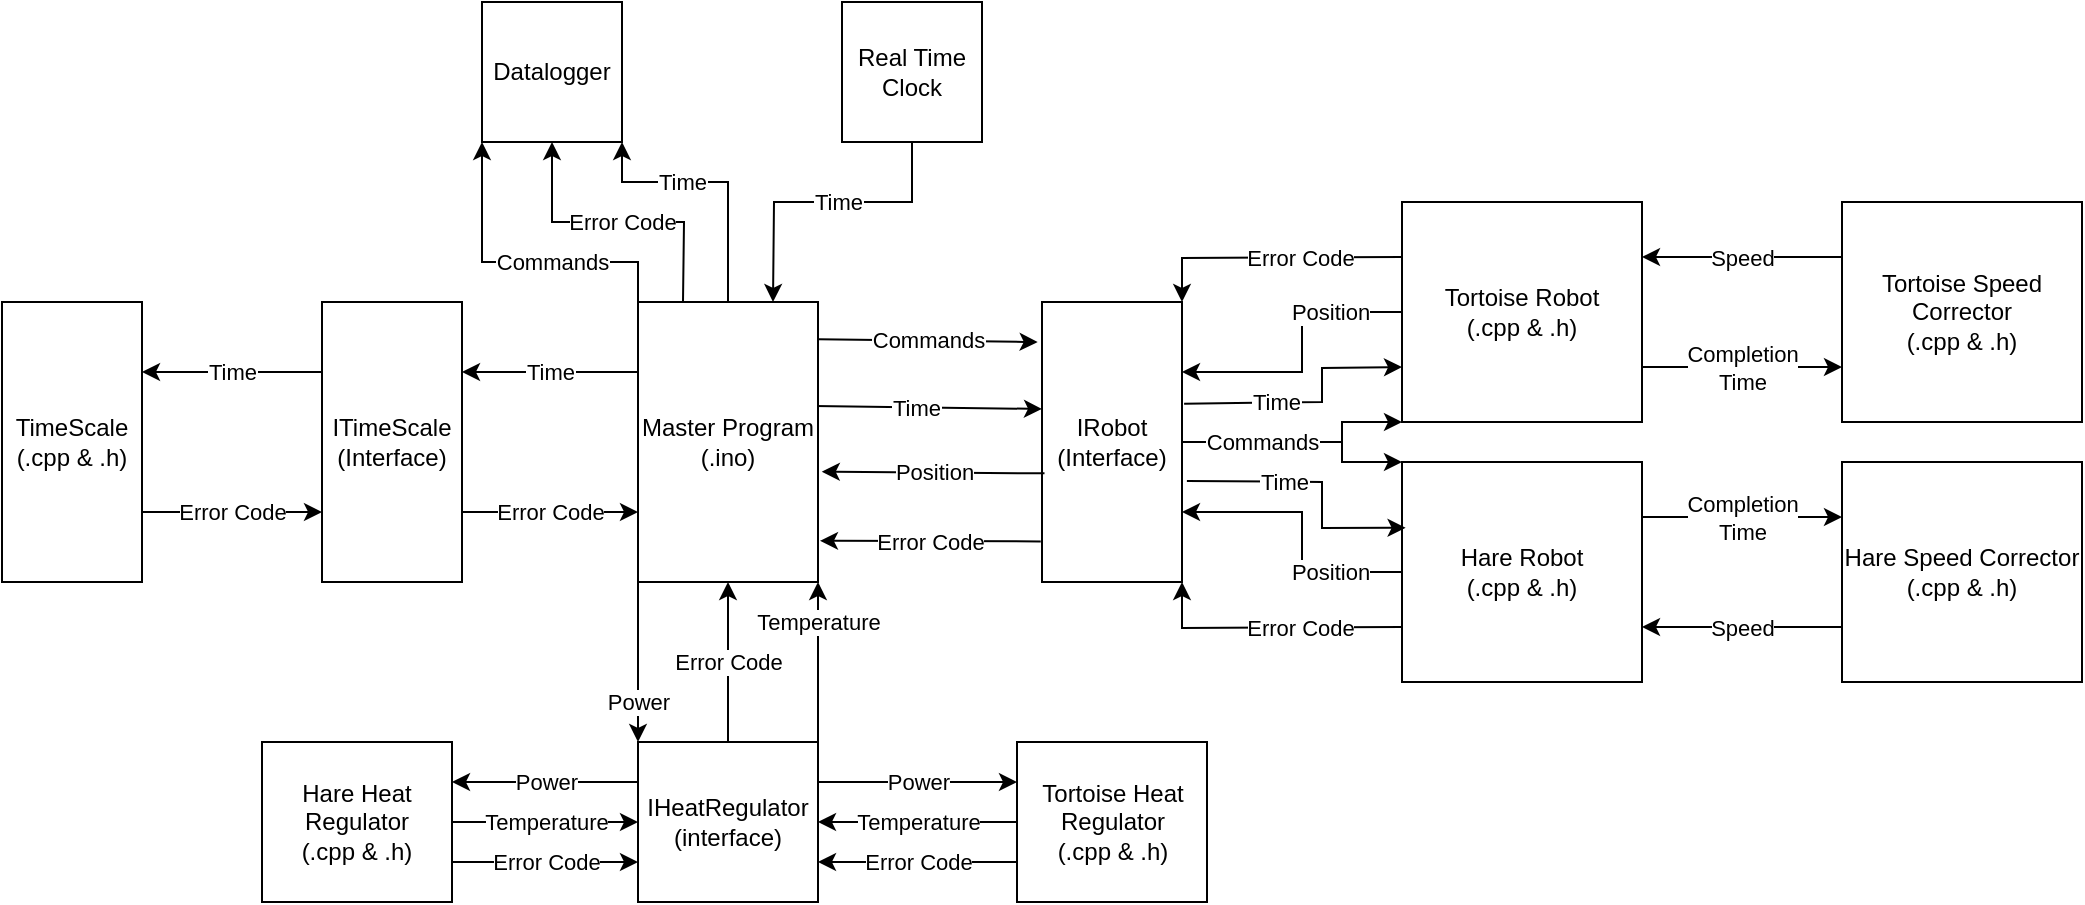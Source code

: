 <mxfile version="12.9.3" type="device"><diagram id="kch-Uc-XC8rPfv4gn16a" name="Page-1"><mxGraphModel dx="870" dy="655" grid="1" gridSize="10" guides="1" tooltips="1" connect="1" arrows="1" fold="1" page="1" pageScale="1" pageWidth="827" pageHeight="1169" math="0" shadow="0"><root><mxCell id="0"/><mxCell id="1" parent="0"/><mxCell id="U9x4q48XsVGT4hLTRmqz-3" value="Real Time Clock" style="whiteSpace=wrap;html=1;aspect=fixed;rounded=0;glass=0;" parent="1" vertex="1"><mxGeometry x="480" y="130" width="70" height="70" as="geometry"/></mxCell><mxCell id="U9x4q48XsVGT4hLTRmqz-4" value="Time" style="endArrow=classic;html=1;entryX=0.75;entryY=0;entryDx=0;entryDy=0;exitX=0.5;exitY=1;exitDx=0;exitDy=0;rounded=0;" parent="1" source="U9x4q48XsVGT4hLTRmqz-3" target="RIC0ayk8trxaEEzPeDdl-1" edge="1"><mxGeometry x="-0.098" width="50" height="50" relative="1" as="geometry"><mxPoint x="450" y="220" as="sourcePoint"/><mxPoint x="423" y="280" as="targetPoint"/><Array as="points"><mxPoint x="515" y="230"/><mxPoint x="446" y="230"/></Array><mxPoint as="offset"/></mxGeometry></mxCell><mxCell id="U9x4q48XsVGT4hLTRmqz-22" value="Commands" style="edgeStyle=orthogonalEdgeStyle;rounded=0;orthogonalLoop=1;jettySize=auto;html=1;entryX=0;entryY=1;entryDx=0;entryDy=0;exitX=1;exitY=0.5;exitDx=0;exitDy=0;" parent="1" source="U9x4q48XsVGT4hLTRmqz-5" target="U9x4q48XsVGT4hLTRmqz-6" edge="1"><mxGeometry x="-0.333" relative="1" as="geometry"><Array as="points"><mxPoint x="730" y="350"/><mxPoint x="730" y="340"/></Array><mxPoint as="offset"/><mxPoint x="670" y="350" as="sourcePoint"/></mxGeometry></mxCell><mxCell id="U9x4q48XsVGT4hLTRmqz-5" value="IRobot&lt;br&gt;(Interface)" style="rounded=0;whiteSpace=wrap;html=1;glass=0;" parent="1" vertex="1"><mxGeometry x="580" y="280" width="70" height="140" as="geometry"/></mxCell><mxCell id="U9x4q48XsVGT4hLTRmqz-6" value="Tortoise Robot&lt;br&gt;(.cpp &amp;amp; .h)" style="rounded=0;whiteSpace=wrap;html=1;glass=0;" parent="1" vertex="1"><mxGeometry x="760" y="230" width="120" height="110" as="geometry"/></mxCell><mxCell id="U9x4q48XsVGT4hLTRmqz-7" value="Hare Robot&lt;br&gt;(.cpp &amp;amp; .h)" style="rounded=0;whiteSpace=wrap;html=1;glass=0;" parent="1" vertex="1"><mxGeometry x="760" y="360" width="120" height="110" as="geometry"/></mxCell><mxCell id="U9x4q48XsVGT4hLTRmqz-8" value="IHeatRegulator&lt;br&gt;(interface)" style="rounded=0;whiteSpace=wrap;html=1;" parent="1" vertex="1"><mxGeometry x="378" y="500" width="90" height="80" as="geometry"/></mxCell><mxCell id="U9x4q48XsVGT4hLTRmqz-9" value="Hare Heat Regulator&lt;br&gt;(.cpp &amp;amp; .h)" style="rounded=0;whiteSpace=wrap;html=1;" parent="1" vertex="1"><mxGeometry x="190" y="500" width="95" height="80" as="geometry"/></mxCell><mxCell id="U9x4q48XsVGT4hLTRmqz-10" value="Tortoise Heat Regulator&lt;br&gt;(.cpp &amp;amp; .h)" style="rounded=0;whiteSpace=wrap;html=1;" parent="1" vertex="1"><mxGeometry x="567.5" y="500" width="95" height="80" as="geometry"/></mxCell><mxCell id="U9x4q48XsVGT4hLTRmqz-11" value="Tortoise Speed Corrector&lt;br&gt;(.cpp &amp;amp; .h)" style="rounded=0;whiteSpace=wrap;html=1;glass=0;" parent="1" vertex="1"><mxGeometry x="980" y="230" width="120" height="110" as="geometry"/></mxCell><mxCell id="U9x4q48XsVGT4hLTRmqz-12" value="Hare Speed Corrector&lt;br&gt;(.cpp &amp;amp; .h)" style="rounded=0;whiteSpace=wrap;html=1;glass=0;" parent="1" vertex="1"><mxGeometry x="980" y="360" width="120" height="110" as="geometry"/></mxCell><mxCell id="U9x4q48XsVGT4hLTRmqz-13" value="ITimeScale&lt;br&gt;(Interface)" style="rounded=0;whiteSpace=wrap;html=1;" parent="1" vertex="1"><mxGeometry x="220" y="280" width="70" height="140" as="geometry"/></mxCell><mxCell id="U9x4q48XsVGT4hLTRmqz-14" value="TimeScale&lt;br&gt;(.cpp &amp;amp; .h)" style="rounded=0;whiteSpace=wrap;html=1;glass=0;" parent="1" vertex="1"><mxGeometry x="60" y="280" width="70" height="140" as="geometry"/></mxCell><mxCell id="U9x4q48XsVGT4hLTRmqz-15" value="Time" style="endArrow=classic;html=1;entryX=1;entryY=0.25;entryDx=0;entryDy=0;exitX=0;exitY=0.25;exitDx=0;exitDy=0;" parent="1" source="RIC0ayk8trxaEEzPeDdl-1" target="U9x4q48XsVGT4hLTRmqz-13" edge="1"><mxGeometry width="50" height="50" relative="1" as="geometry"><mxPoint x="360" y="290" as="sourcePoint"/><mxPoint x="330" y="320" as="targetPoint"/></mxGeometry></mxCell><mxCell id="U9x4q48XsVGT4hLTRmqz-17" value="Time" style="endArrow=classic;html=1;entryX=1;entryY=0.25;entryDx=0;entryDy=0;exitX=0;exitY=0.25;exitDx=0;exitDy=0;" parent="1" source="U9x4q48XsVGT4hLTRmqz-13" target="U9x4q48XsVGT4hLTRmqz-14" edge="1"><mxGeometry width="50" height="50" relative="1" as="geometry"><mxPoint x="180" y="300" as="sourcePoint"/><mxPoint x="180" y="360" as="targetPoint"/></mxGeometry></mxCell><mxCell id="U9x4q48XsVGT4hLTRmqz-18" value="Commands" style="endArrow=classic;html=1;entryX=-0.031;entryY=0.143;entryDx=0;entryDy=0;entryPerimeter=0;exitX=1.003;exitY=0.133;exitDx=0;exitDy=0;exitPerimeter=0;" parent="1" source="RIC0ayk8trxaEEzPeDdl-1" target="U9x4q48XsVGT4hLTRmqz-5" edge="1"><mxGeometry width="50" height="50" relative="1" as="geometry"><mxPoint x="480" y="300" as="sourcePoint"/><mxPoint x="550" y="310" as="targetPoint"/></mxGeometry></mxCell><mxCell id="U9x4q48XsVGT4hLTRmqz-19" value="Position" style="endArrow=classic;html=1;entryX=1.021;entryY=0.606;entryDx=0;entryDy=0;entryPerimeter=0;exitX=0.018;exitY=0.612;exitDx=0;exitDy=0;exitPerimeter=0;" parent="1" source="U9x4q48XsVGT4hLTRmqz-5" target="RIC0ayk8trxaEEzPeDdl-1" edge="1"><mxGeometry width="50" height="50" relative="1" as="geometry"><mxPoint x="577" y="365" as="sourcePoint"/><mxPoint x="490" y="360" as="targetPoint"/></mxGeometry></mxCell><mxCell id="U9x4q48XsVGT4hLTRmqz-26" value="Completion&lt;br&gt;Time" style="endArrow=classic;html=1;entryX=0;entryY=0.25;entryDx=0;entryDy=0;exitX=1;exitY=0.25;exitDx=0;exitDy=0;" parent="1" source="U9x4q48XsVGT4hLTRmqz-7" target="U9x4q48XsVGT4hLTRmqz-12" edge="1"><mxGeometry width="50" height="50" relative="1" as="geometry"><mxPoint x="380" y="630" as="sourcePoint"/><mxPoint x="430" y="580" as="targetPoint"/></mxGeometry></mxCell><mxCell id="U9x4q48XsVGT4hLTRmqz-27" value="Speed" style="endArrow=classic;html=1;entryX=1;entryY=0.75;entryDx=0;entryDy=0;exitX=0;exitY=0.75;exitDx=0;exitDy=0;" parent="1" source="U9x4q48XsVGT4hLTRmqz-12" target="U9x4q48XsVGT4hLTRmqz-7" edge="1"><mxGeometry width="50" height="50" relative="1" as="geometry"><mxPoint x="1030" y="490" as="sourcePoint"/><mxPoint x="430" y="580" as="targetPoint"/></mxGeometry></mxCell><mxCell id="U9x4q48XsVGT4hLTRmqz-28" value="Completion&lt;br&gt;Time" style="endArrow=classic;html=1;entryX=0;entryY=0.75;entryDx=0;entryDy=0;exitX=1;exitY=0.75;exitDx=0;exitDy=0;" parent="1" source="U9x4q48XsVGT4hLTRmqz-6" target="U9x4q48XsVGT4hLTRmqz-11" edge="1"><mxGeometry width="50" height="50" relative="1" as="geometry"><mxPoint x="740" y="200" as="sourcePoint"/><mxPoint x="775" y="320.0" as="targetPoint"/><Array as="points"/></mxGeometry></mxCell><mxCell id="U9x4q48XsVGT4hLTRmqz-29" value="Speed" style="endArrow=classic;html=1;entryX=1;entryY=0.25;entryDx=0;entryDy=0;exitX=0;exitY=0.25;exitDx=0;exitDy=0;" parent="1" source="U9x4q48XsVGT4hLTRmqz-11" target="U9x4q48XsVGT4hLTRmqz-6" edge="1"><mxGeometry width="50" height="50" relative="1" as="geometry"><mxPoint x="887.5" y="340.0" as="sourcePoint"/><mxPoint x="880" y="280.0" as="targetPoint"/></mxGeometry></mxCell><mxCell id="U9x4q48XsVGT4hLTRmqz-37" value="Time" style="endArrow=classic;html=1;entryX=0;entryY=0.382;entryDx=0;entryDy=0;entryPerimeter=0;exitX=0.979;exitY=0.371;exitDx=0;exitDy=0;exitPerimeter=0;" parent="1" source="RIC0ayk8trxaEEzPeDdl-1" target="U9x4q48XsVGT4hLTRmqz-5" edge="1"><mxGeometry x="-0.115" width="50" height="50" relative="1" as="geometry"><mxPoint x="490" y="333" as="sourcePoint"/><mxPoint x="570" y="330" as="targetPoint"/><mxPoint as="offset"/></mxGeometry></mxCell><mxCell id="U9x4q48XsVGT4hLTRmqz-44" value="Time" style="endArrow=classic;html=1;strokeColor=#000000;rounded=0;exitX=1.015;exitY=0.363;exitDx=0;exitDy=0;exitPerimeter=0;entryX=0;entryY=0.75;entryDx=0;entryDy=0;" parent="1" source="U9x4q48XsVGT4hLTRmqz-5" target="U9x4q48XsVGT4hLTRmqz-6" edge="1"><mxGeometry x="-0.269" width="50" height="50" relative="1" as="geometry"><mxPoint x="660" y="320" as="sourcePoint"/><mxPoint x="750" y="310" as="targetPoint"/><Array as="points"><mxPoint x="720" y="330"/><mxPoint x="720" y="313"/></Array><mxPoint as="offset"/></mxGeometry></mxCell><mxCell id="U9x4q48XsVGT4hLTRmqz-46" value="Position" style="endArrow=classic;html=1;strokeColor=#000000;entryX=1;entryY=0.25;entryDx=0;entryDy=0;exitX=0;exitY=0.5;exitDx=0;exitDy=0;rounded=0;" parent="1" source="U9x4q48XsVGT4hLTRmqz-6" target="U9x4q48XsVGT4hLTRmqz-5" edge="1"><mxGeometry x="-0.484" width="50" height="50" relative="1" as="geometry"><mxPoint x="738.8" y="258" as="sourcePoint"/><mxPoint x="630" y="241.5" as="targetPoint"/><Array as="points"><mxPoint x="710" y="285"/><mxPoint x="710" y="315"/></Array><mxPoint as="offset"/></mxGeometry></mxCell><mxCell id="RIC0ayk8trxaEEzPeDdl-1" value="Master Program&lt;br&gt;(.ino)" style="rounded=0;whiteSpace=wrap;html=1;" parent="1" vertex="1"><mxGeometry x="378" y="280" width="90" height="140" as="geometry"/></mxCell><mxCell id="RIC0ayk8trxaEEzPeDdl-3" value="Error Code" style="endArrow=classic;html=1;exitX=-0.009;exitY=0.855;exitDx=0;exitDy=0;exitPerimeter=0;entryX=1.011;entryY=0.853;entryDx=0;entryDy=0;entryPerimeter=0;" parent="1" source="U9x4q48XsVGT4hLTRmqz-5" target="RIC0ayk8trxaEEzPeDdl-1" edge="1"><mxGeometry width="50" height="50" relative="1" as="geometry"><mxPoint x="560" y="410" as="sourcePoint"/><mxPoint x="500" y="410" as="targetPoint"/></mxGeometry></mxCell><mxCell id="RIC0ayk8trxaEEzPeDdl-4" value="" style="endArrow=classic;html=1;rounded=0;entryX=0;entryY=0;entryDx=0;entryDy=0;" parent="1" target="U9x4q48XsVGT4hLTRmqz-7" edge="1"><mxGeometry width="50" height="50" relative="1" as="geometry"><mxPoint x="730" y="350" as="sourcePoint"/><mxPoint x="700" y="390" as="targetPoint"/><Array as="points"><mxPoint x="730" y="360"/></Array></mxGeometry></mxCell><mxCell id="RIC0ayk8trxaEEzPeDdl-5" value="Error Code" style="endArrow=classic;html=1;rounded=0;exitX=0;exitY=0.25;exitDx=0;exitDy=0;entryX=1;entryY=0;entryDx=0;entryDy=0;" parent="1" source="U9x4q48XsVGT4hLTRmqz-6" target="U9x4q48XsVGT4hLTRmqz-5" edge="1"><mxGeometry x="-0.226" width="50" height="50" relative="1" as="geometry"><mxPoint x="730" y="190" as="sourcePoint"/><mxPoint x="690" y="280" as="targetPoint"/><Array as="points"><mxPoint x="650" y="258"/></Array><mxPoint as="offset"/></mxGeometry></mxCell><mxCell id="RIC0ayk8trxaEEzPeDdl-6" value="Error Code" style="endArrow=classic;html=1;entryX=0;entryY=0.75;entryDx=0;entryDy=0;exitX=1;exitY=0.75;exitDx=0;exitDy=0;" parent="1" source="U9x4q48XsVGT4hLTRmqz-13" target="RIC0ayk8trxaEEzPeDdl-1" edge="1"><mxGeometry width="50" height="50" relative="1" as="geometry"><mxPoint x="260" y="360" as="sourcePoint"/><mxPoint x="310" y="310" as="targetPoint"/></mxGeometry></mxCell><mxCell id="RIC0ayk8trxaEEzPeDdl-7" value="Error Code" style="endArrow=classic;html=1;entryX=0;entryY=0.75;entryDx=0;entryDy=0;exitX=1;exitY=0.75;exitDx=0;exitDy=0;" parent="1" source="U9x4q48XsVGT4hLTRmqz-14" target="U9x4q48XsVGT4hLTRmqz-13" edge="1"><mxGeometry width="50" height="50" relative="1" as="geometry"><mxPoint x="180.0" y="480" as="sourcePoint"/><mxPoint x="265.25" y="480" as="targetPoint"/></mxGeometry></mxCell><mxCell id="RIC0ayk8trxaEEzPeDdl-8" value="Time" style="endArrow=classic;html=1;strokeColor=#000000;rounded=0;entryX=0.015;entryY=0.299;entryDx=0;entryDy=0;exitX=1.035;exitY=0.639;exitDx=0;exitDy=0;exitPerimeter=0;entryPerimeter=0;" parent="1" source="U9x4q48XsVGT4hLTRmqz-5" target="U9x4q48XsVGT4hLTRmqz-7" edge="1"><mxGeometry x="-0.269" width="50" height="50" relative="1" as="geometry"><mxPoint x="651.05" y="420.0" as="sourcePoint"/><mxPoint x="760" y="394.18" as="targetPoint"/><Array as="points"><mxPoint x="720" y="370"/><mxPoint x="720" y="393"/></Array><mxPoint as="offset"/></mxGeometry></mxCell><mxCell id="RIC0ayk8trxaEEzPeDdl-9" value="Position" style="endArrow=classic;html=1;strokeColor=#000000;rounded=0;exitX=0;exitY=0.5;exitDx=0;exitDy=0;entryX=1;entryY=0.75;entryDx=0;entryDy=0;" parent="1" source="U9x4q48XsVGT4hLTRmqz-7" target="U9x4q48XsVGT4hLTRmqz-5" edge="1"><mxGeometry x="-0.484" width="50" height="50" relative="1" as="geometry"><mxPoint x="740" y="440" as="sourcePoint"/><mxPoint x="670" y="400" as="targetPoint"/><Array as="points"><mxPoint x="710" y="415"/><mxPoint x="710" y="385"/></Array><mxPoint as="offset"/></mxGeometry></mxCell><mxCell id="RIC0ayk8trxaEEzPeDdl-11" value="Error Code" style="endArrow=classic;html=1;rounded=0;entryX=1;entryY=1;entryDx=0;entryDy=0;exitX=0;exitY=0.75;exitDx=0;exitDy=0;" parent="1" source="U9x4q48XsVGT4hLTRmqz-7" target="U9x4q48XsVGT4hLTRmqz-5" edge="1"><mxGeometry x="-0.226" width="50" height="50" relative="1" as="geometry"><mxPoint x="730" y="450" as="sourcePoint"/><mxPoint x="630" y="430" as="targetPoint"/><Array as="points"><mxPoint x="650" y="443"/></Array><mxPoint as="offset"/></mxGeometry></mxCell><mxCell id="2l_9dH3ABDZN8Ph0uFlI-3" value="Temperature" style="endArrow=classic;html=1;entryX=1;entryY=1;entryDx=0;entryDy=0;exitX=1;exitY=0;exitDx=0;exitDy=0;" parent="1" source="U9x4q48XsVGT4hLTRmqz-8" target="RIC0ayk8trxaEEzPeDdl-1" edge="1"><mxGeometry x="0.5" width="50" height="50" relative="1" as="geometry"><mxPoint x="400" y="440" as="sourcePoint"/><mxPoint x="450" y="390" as="targetPoint"/><mxPoint as="offset"/></mxGeometry></mxCell><mxCell id="2l_9dH3ABDZN8Ph0uFlI-4" value="Power" style="endArrow=classic;html=1;entryX=0;entryY=0;entryDx=0;entryDy=0;exitX=0;exitY=1;exitDx=0;exitDy=0;" parent="1" source="RIC0ayk8trxaEEzPeDdl-1" target="U9x4q48XsVGT4hLTRmqz-8" edge="1"><mxGeometry x="0.5" width="50" height="50" relative="1" as="geometry"><mxPoint x="400" y="440" as="sourcePoint"/><mxPoint x="450" y="390" as="targetPoint"/><mxPoint as="offset"/></mxGeometry></mxCell><mxCell id="2l_9dH3ABDZN8Ph0uFlI-5" value="Error Code" style="endArrow=classic;html=1;entryX=0.5;entryY=1;entryDx=0;entryDy=0;exitX=0.5;exitY=0;exitDx=0;exitDy=0;" parent="1" source="U9x4q48XsVGT4hLTRmqz-8" target="RIC0ayk8trxaEEzPeDdl-1" edge="1"><mxGeometry width="50" height="50" relative="1" as="geometry"><mxPoint x="400" y="440" as="sourcePoint"/><mxPoint x="450" y="390" as="targetPoint"/></mxGeometry></mxCell><mxCell id="2l_9dH3ABDZN8Ph0uFlI-6" value="Power" style="endArrow=classic;html=1;exitX=1;exitY=0.25;exitDx=0;exitDy=0;entryX=0;entryY=0.25;entryDx=0;entryDy=0;" parent="1" source="U9x4q48XsVGT4hLTRmqz-8" target="U9x4q48XsVGT4hLTRmqz-10" edge="1"><mxGeometry width="50" height="50" relative="1" as="geometry"><mxPoint x="490" y="620" as="sourcePoint"/><mxPoint x="550" y="520" as="targetPoint"/></mxGeometry></mxCell><mxCell id="2l_9dH3ABDZN8Ph0uFlI-7" value="Error Code" style="endArrow=classic;html=1;entryX=1;entryY=0.75;entryDx=0;entryDy=0;exitX=0;exitY=0.75;exitDx=0;exitDy=0;" parent="1" source="U9x4q48XsVGT4hLTRmqz-10" target="U9x4q48XsVGT4hLTRmqz-8" edge="1"><mxGeometry width="50" height="50" relative="1" as="geometry"><mxPoint x="400" y="440" as="sourcePoint"/><mxPoint x="450" y="390" as="targetPoint"/></mxGeometry></mxCell><mxCell id="2l_9dH3ABDZN8Ph0uFlI-8" value="Temperature" style="endArrow=classic;html=1;entryX=1;entryY=0.5;entryDx=0;entryDy=0;exitX=0;exitY=0.5;exitDx=0;exitDy=0;" parent="1" source="U9x4q48XsVGT4hLTRmqz-10" target="U9x4q48XsVGT4hLTRmqz-8" edge="1"><mxGeometry width="50" height="50" relative="1" as="geometry"><mxPoint x="400" y="440" as="sourcePoint"/><mxPoint x="450" y="390" as="targetPoint"/></mxGeometry></mxCell><mxCell id="2l_9dH3ABDZN8Ph0uFlI-9" value="Power" style="endArrow=classic;html=1;exitX=0;exitY=0.25;exitDx=0;exitDy=0;entryX=1;entryY=0.25;entryDx=0;entryDy=0;" parent="1" source="U9x4q48XsVGT4hLTRmqz-8" target="U9x4q48XsVGT4hLTRmqz-9" edge="1"><mxGeometry width="50" height="50" relative="1" as="geometry"><mxPoint x="290" y="585.0" as="sourcePoint"/><mxPoint x="389.5" y="585.0" as="targetPoint"/></mxGeometry></mxCell><mxCell id="2l_9dH3ABDZN8Ph0uFlI-10" value="Error Code" style="endArrow=classic;html=1;entryX=0;entryY=0.75;entryDx=0;entryDy=0;exitX=1;exitY=0.75;exitDx=0;exitDy=0;" parent="1" source="U9x4q48XsVGT4hLTRmqz-9" target="U9x4q48XsVGT4hLTRmqz-8" edge="1"><mxGeometry width="50" height="50" relative="1" as="geometry"><mxPoint x="389.5" y="625.0" as="sourcePoint"/><mxPoint x="290" y="625.0" as="targetPoint"/></mxGeometry></mxCell><mxCell id="2l_9dH3ABDZN8Ph0uFlI-11" value="Temperature" style="endArrow=classic;html=1;entryX=0;entryY=0.5;entryDx=0;entryDy=0;exitX=1;exitY=0.5;exitDx=0;exitDy=0;" parent="1" source="U9x4q48XsVGT4hLTRmqz-9" target="U9x4q48XsVGT4hLTRmqz-8" edge="1"><mxGeometry width="50" height="50" relative="1" as="geometry"><mxPoint x="389.5" y="605.0" as="sourcePoint"/><mxPoint x="290" y="605.0" as="targetPoint"/></mxGeometry></mxCell><mxCell id="ZAiptpXWtBkTgV_i24zI-1" value="Datalogger" style="whiteSpace=wrap;html=1;aspect=fixed;rounded=0;glass=0;" parent="1" vertex="1"><mxGeometry x="300" y="130" width="70" height="70" as="geometry"/></mxCell><mxCell id="ZAiptpXWtBkTgV_i24zI-2" value="Error Code" style="endArrow=classic;html=1;entryX=0.5;entryY=1;entryDx=0;entryDy=0;exitX=0.25;exitY=0;exitDx=0;exitDy=0;rounded=0;" parent="1" source="RIC0ayk8trxaEEzPeDdl-1" target="ZAiptpXWtBkTgV_i24zI-1" edge="1"><mxGeometry x="-0.027" width="50" height="50" relative="1" as="geometry"><mxPoint x="420" y="350" as="sourcePoint"/><mxPoint x="470" y="300" as="targetPoint"/><Array as="points"><mxPoint x="401" y="240"/><mxPoint x="335" y="240"/></Array><mxPoint as="offset"/></mxGeometry></mxCell><mxCell id="ZAiptpXWtBkTgV_i24zI-3" value="Time" style="endArrow=classic;html=1;entryX=1;entryY=1;entryDx=0;entryDy=0;exitX=0.5;exitY=0;exitDx=0;exitDy=0;rounded=0;" parent="1" source="RIC0ayk8trxaEEzPeDdl-1" target="ZAiptpXWtBkTgV_i24zI-1" edge="1"><mxGeometry x="0.248" width="50" height="50" relative="1" as="geometry"><mxPoint x="420" y="350" as="sourcePoint"/><mxPoint x="470" y="300" as="targetPoint"/><Array as="points"><mxPoint x="423" y="220"/><mxPoint x="370" y="220"/></Array><mxPoint as="offset"/></mxGeometry></mxCell><mxCell id="trcDY8A0Kc2lLRPalgja-1" value="Commands" style="endArrow=classic;html=1;entryX=0;entryY=1;entryDx=0;entryDy=0;rounded=0;exitX=0;exitY=0;exitDx=0;exitDy=0;" edge="1" parent="1" source="RIC0ayk8trxaEEzPeDdl-1" target="ZAiptpXWtBkTgV_i24zI-1"><mxGeometry x="-0.203" width="50" height="50" relative="1" as="geometry"><mxPoint x="150" y="200" as="sourcePoint"/><mxPoint x="200" y="150" as="targetPoint"/><Array as="points"><mxPoint x="378" y="260"/><mxPoint x="300" y="260"/></Array><mxPoint as="offset"/></mxGeometry></mxCell></root></mxGraphModel></diagram></mxfile>